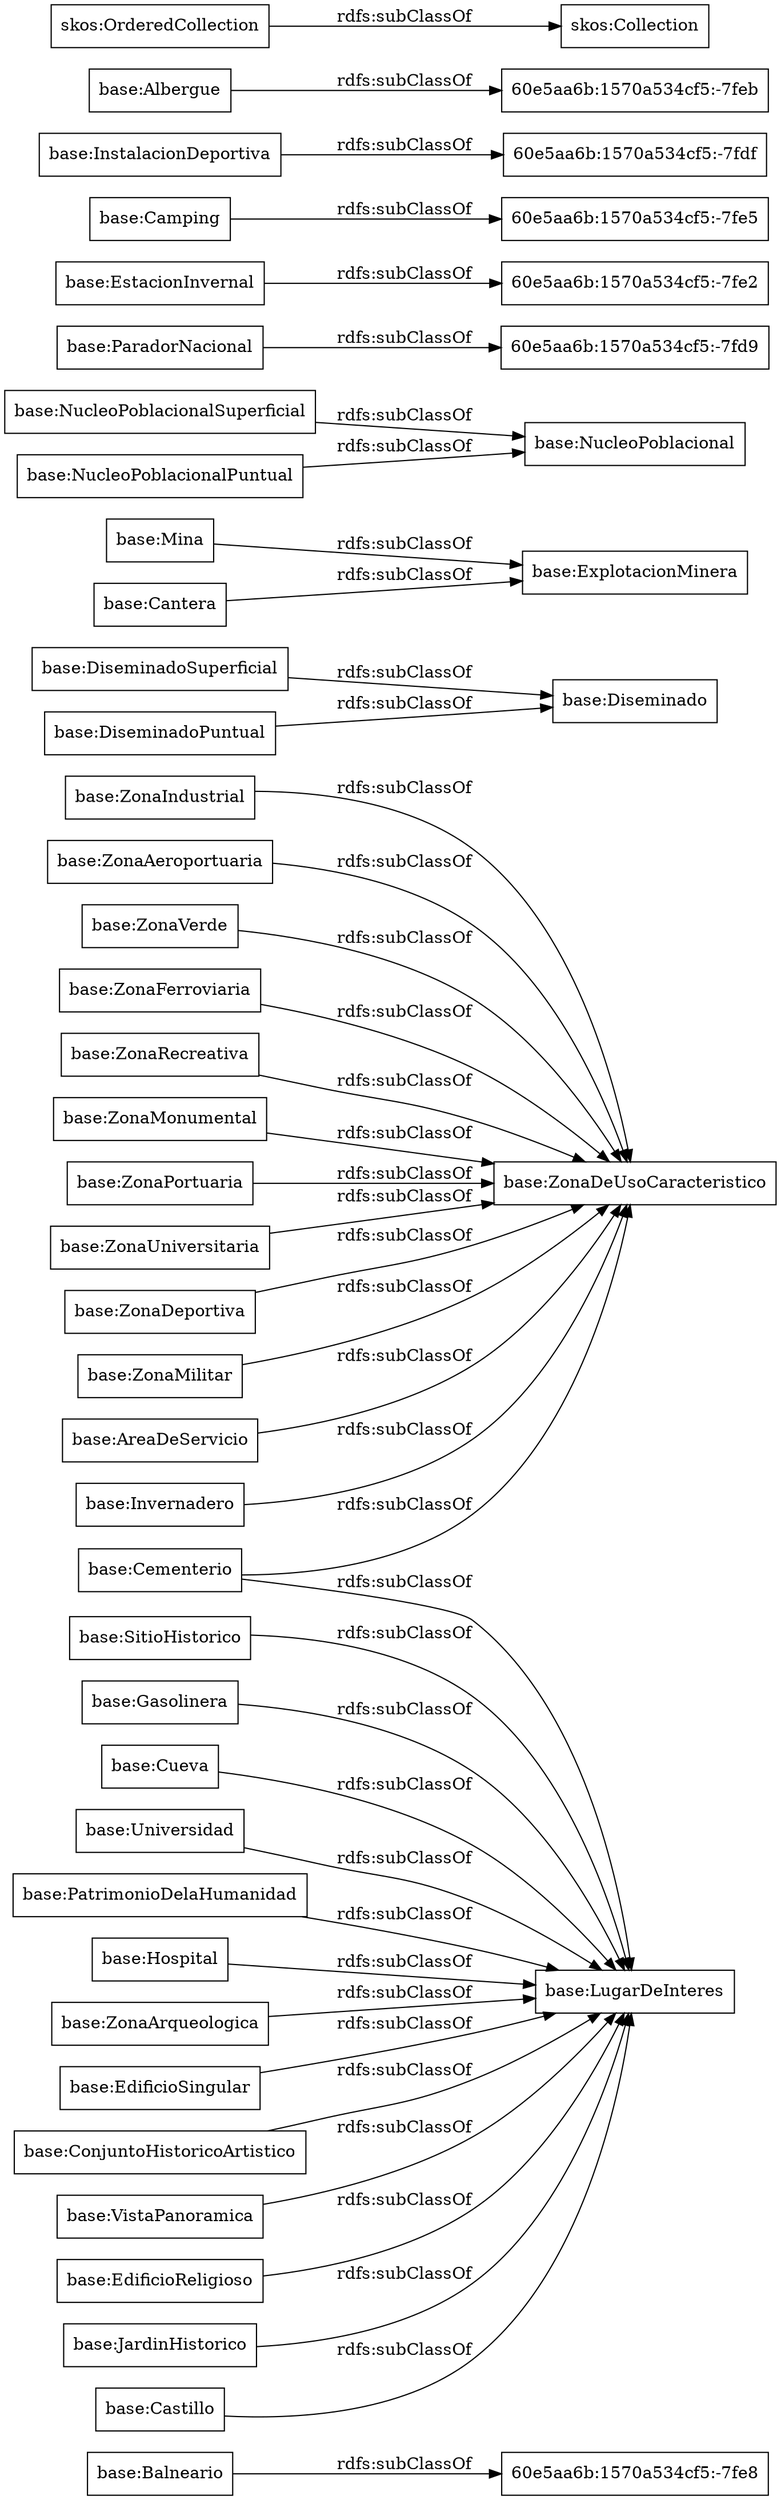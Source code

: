 digraph ar2dtool_diagram { 
rankdir=LR;
size="1000"
node [shape = rectangle, color="black"]; "60e5aa6b:1570a534cf5:-7fe8" "base:ZonaAeroportuaria" "base:ZonaVerde" "base:EdificioSingular" "base:Diseminado" "base:ConjuntoHistoricoArtistico" "base:LugarDeInteres" "base:Mina" "base:ZonaFerroviaria" "base:ZonaRecreativa" "base:ZonaMonumental" "base:NucleoPoblacionalSuperficial" "base:VistaPanoramica" "base:ParadorNacional" "base:ZonaPortuaria" "60e5aa6b:1570a534cf5:-7fe2" "base:EdificioReligioso" "base:Cementerio" "base:JardinHistorico" "base:ZonaUniversitaria" "base:NucleoPoblacional" "base:Castillo" "60e5aa6b:1570a534cf5:-7fe5" "base:ExplotacionMinera" "base:Camping" "base:SitioHistorico" "60e5aa6b:1570a534cf5:-7fd9" "base:DiseminadoSuperficial" "base:Gasolinera" "base:Cueva" "base:Universidad" "base:NucleoPoblacionalPuntual" "base:ZonaDeportiva" "base:PatrimonioDelaHumanidad" "60e5aa6b:1570a534cf5:-7fdf" "base:ZonaMilitar" "base:Balneario" "base:AreaDeServicio" "base:ZonaDeUsoCaracteristico" "base:Albergue" "base:InstalacionDeportiva" "60e5aa6b:1570a534cf5:-7feb" "base:Invernadero" "base:DiseminadoPuntual" "base:EstacionInvernal" "base:Cantera" "base:ZonaIndustrial" "base:Hospital" "base:ZonaArqueologica" "skos:OrderedCollection" "skos:Collection" ; /*classes style*/
	"base:DiseminadoPuntual" -> "base:Diseminado" [ label = "rdfs:subClassOf" ];
	"base:Gasolinera" -> "base:LugarDeInteres" [ label = "rdfs:subClassOf" ];
	"base:Hospital" -> "base:LugarDeInteres" [ label = "rdfs:subClassOf" ];
	"base:Universidad" -> "base:LugarDeInteres" [ label = "rdfs:subClassOf" ];
	"base:PatrimonioDelaHumanidad" -> "base:LugarDeInteres" [ label = "rdfs:subClassOf" ];
	"base:ZonaUniversitaria" -> "base:ZonaDeUsoCaracteristico" [ label = "rdfs:subClassOf" ];
	"base:ZonaDeportiva" -> "base:ZonaDeUsoCaracteristico" [ label = "rdfs:subClassOf" ];
	"base:ZonaIndustrial" -> "base:ZonaDeUsoCaracteristico" [ label = "rdfs:subClassOf" ];
	"base:Cueva" -> "base:LugarDeInteres" [ label = "rdfs:subClassOf" ];
	"base:Camping" -> "60e5aa6b:1570a534cf5:-7fe5" [ label = "rdfs:subClassOf" ];
	"base:Cantera" -> "base:ExplotacionMinera" [ label = "rdfs:subClassOf" ];
	"base:ZonaVerde" -> "base:ZonaDeUsoCaracteristico" [ label = "rdfs:subClassOf" ];
	"base:Balneario" -> "60e5aa6b:1570a534cf5:-7fe8" [ label = "rdfs:subClassOf" ];
	"base:AreaDeServicio" -> "base:ZonaDeUsoCaracteristico" [ label = "rdfs:subClassOf" ];
	"base:ZonaRecreativa" -> "base:ZonaDeUsoCaracteristico" [ label = "rdfs:subClassOf" ];
	"base:JardinHistorico" -> "base:LugarDeInteres" [ label = "rdfs:subClassOf" ];
	"skos:OrderedCollection" -> "skos:Collection" [ label = "rdfs:subClassOf" ];
	"base:VistaPanoramica" -> "base:LugarDeInteres" [ label = "rdfs:subClassOf" ];
	"base:Castillo" -> "base:LugarDeInteres" [ label = "rdfs:subClassOf" ];
	"base:ParadorNacional" -> "60e5aa6b:1570a534cf5:-7fd9" [ label = "rdfs:subClassOf" ];
	"base:ZonaArqueologica" -> "base:LugarDeInteres" [ label = "rdfs:subClassOf" ];
	"base:ZonaFerroviaria" -> "base:ZonaDeUsoCaracteristico" [ label = "rdfs:subClassOf" ];
	"base:ZonaMonumental" -> "base:ZonaDeUsoCaracteristico" [ label = "rdfs:subClassOf" ];
	"base:Albergue" -> "60e5aa6b:1570a534cf5:-7feb" [ label = "rdfs:subClassOf" ];
	"base:Invernadero" -> "base:ZonaDeUsoCaracteristico" [ label = "rdfs:subClassOf" ];
	"base:SitioHistorico" -> "base:LugarDeInteres" [ label = "rdfs:subClassOf" ];
	"base:InstalacionDeportiva" -> "60e5aa6b:1570a534cf5:-7fdf" [ label = "rdfs:subClassOf" ];
	"base:Mina" -> "base:ExplotacionMinera" [ label = "rdfs:subClassOf" ];
	"base:EdificioReligioso" -> "base:LugarDeInteres" [ label = "rdfs:subClassOf" ];
	"base:NucleoPoblacionalSuperficial" -> "base:NucleoPoblacional" [ label = "rdfs:subClassOf" ];
	"base:DiseminadoSuperficial" -> "base:Diseminado" [ label = "rdfs:subClassOf" ];
	"base:EdificioSingular" -> "base:LugarDeInteres" [ label = "rdfs:subClassOf" ];
	"base:ZonaMilitar" -> "base:ZonaDeUsoCaracteristico" [ label = "rdfs:subClassOf" ];
	"base:ConjuntoHistoricoArtistico" -> "base:LugarDeInteres" [ label = "rdfs:subClassOf" ];
	"base:EstacionInvernal" -> "60e5aa6b:1570a534cf5:-7fe2" [ label = "rdfs:subClassOf" ];
	"base:Cementerio" -> "base:ZonaDeUsoCaracteristico" [ label = "rdfs:subClassOf" ];
	"base:Cementerio" -> "base:LugarDeInteres" [ label = "rdfs:subClassOf" ];
	"base:ZonaPortuaria" -> "base:ZonaDeUsoCaracteristico" [ label = "rdfs:subClassOf" ];
	"base:NucleoPoblacionalPuntual" -> "base:NucleoPoblacional" [ label = "rdfs:subClassOf" ];
	"base:ZonaAeroportuaria" -> "base:ZonaDeUsoCaracteristico" [ label = "rdfs:subClassOf" ];

}
